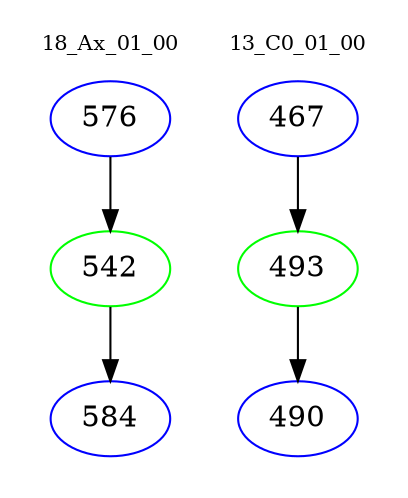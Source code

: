 digraph{
subgraph cluster_0 {
color = white
label = "18_Ax_01_00";
fontsize=10;
T0_576 [label="576", color="blue"]
T0_576 -> T0_542 [color="black"]
T0_542 [label="542", color="green"]
T0_542 -> T0_584 [color="black"]
T0_584 [label="584", color="blue"]
}
subgraph cluster_1 {
color = white
label = "13_C0_01_00";
fontsize=10;
T1_467 [label="467", color="blue"]
T1_467 -> T1_493 [color="black"]
T1_493 [label="493", color="green"]
T1_493 -> T1_490 [color="black"]
T1_490 [label="490", color="blue"]
}
}
